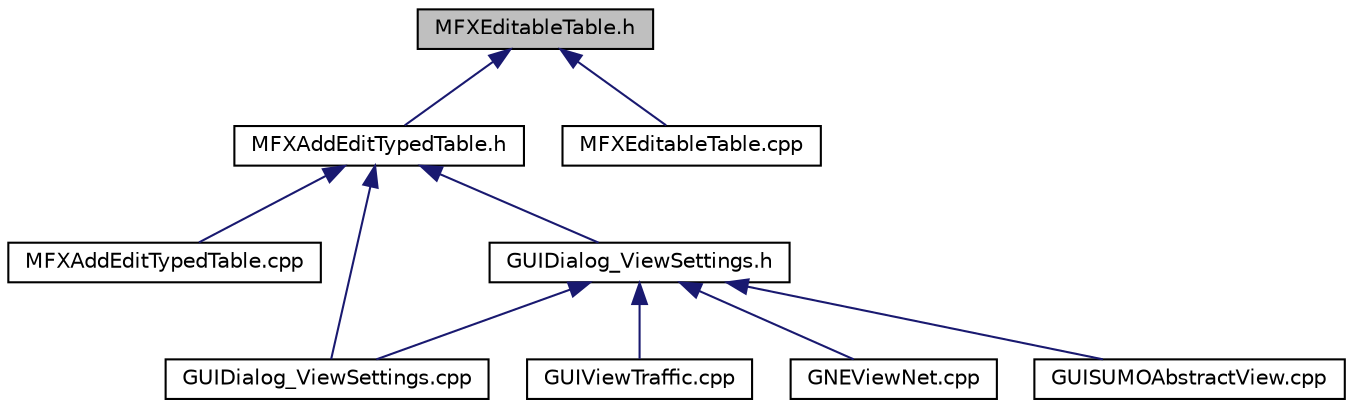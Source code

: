 digraph "MFXEditableTable.h"
{
  edge [fontname="Helvetica",fontsize="10",labelfontname="Helvetica",labelfontsize="10"];
  node [fontname="Helvetica",fontsize="10",shape=record];
  Node4 [label="MFXEditableTable.h",height=0.2,width=0.4,color="black", fillcolor="grey75", style="filled", fontcolor="black"];
  Node4 -> Node5 [dir="back",color="midnightblue",fontsize="10",style="solid",fontname="Helvetica"];
  Node5 [label="MFXAddEditTypedTable.h",height=0.2,width=0.4,color="black", fillcolor="white", style="filled",URL="$d4/d9f/_m_f_x_add_edit_typed_table_8h.html"];
  Node5 -> Node6 [dir="back",color="midnightblue",fontsize="10",style="solid",fontname="Helvetica"];
  Node6 [label="MFXAddEditTypedTable.cpp",height=0.2,width=0.4,color="black", fillcolor="white", style="filled",URL="$db/df9/_m_f_x_add_edit_typed_table_8cpp.html"];
  Node5 -> Node7 [dir="back",color="midnightblue",fontsize="10",style="solid",fontname="Helvetica"];
  Node7 [label="GUIDialog_ViewSettings.cpp",height=0.2,width=0.4,color="black", fillcolor="white", style="filled",URL="$dc/d3a/_g_u_i_dialog___view_settings_8cpp.html"];
  Node5 -> Node8 [dir="back",color="midnightblue",fontsize="10",style="solid",fontname="Helvetica"];
  Node8 [label="GUIDialog_ViewSettings.h",height=0.2,width=0.4,color="black", fillcolor="white", style="filled",URL="$d6/d40/_g_u_i_dialog___view_settings_8h.html"];
  Node8 -> Node9 [dir="back",color="midnightblue",fontsize="10",style="solid",fontname="Helvetica"];
  Node9 [label="GUIViewTraffic.cpp",height=0.2,width=0.4,color="black", fillcolor="white", style="filled",URL="$d2/dd8/_g_u_i_view_traffic_8cpp.html"];
  Node8 -> Node10 [dir="back",color="midnightblue",fontsize="10",style="solid",fontname="Helvetica"];
  Node10 [label="GNEViewNet.cpp",height=0.2,width=0.4,color="black", fillcolor="white", style="filled",URL="$dc/de5/_g_n_e_view_net_8cpp.html"];
  Node8 -> Node7 [dir="back",color="midnightblue",fontsize="10",style="solid",fontname="Helvetica"];
  Node8 -> Node11 [dir="back",color="midnightblue",fontsize="10",style="solid",fontname="Helvetica"];
  Node11 [label="GUISUMOAbstractView.cpp",height=0.2,width=0.4,color="black", fillcolor="white", style="filled",URL="$d9/d82/_g_u_i_s_u_m_o_abstract_view_8cpp.html"];
  Node4 -> Node12 [dir="back",color="midnightblue",fontsize="10",style="solid",fontname="Helvetica"];
  Node12 [label="MFXEditableTable.cpp",height=0.2,width=0.4,color="black", fillcolor="white", style="filled",URL="$d5/dda/_m_f_x_editable_table_8cpp.html"];
}

